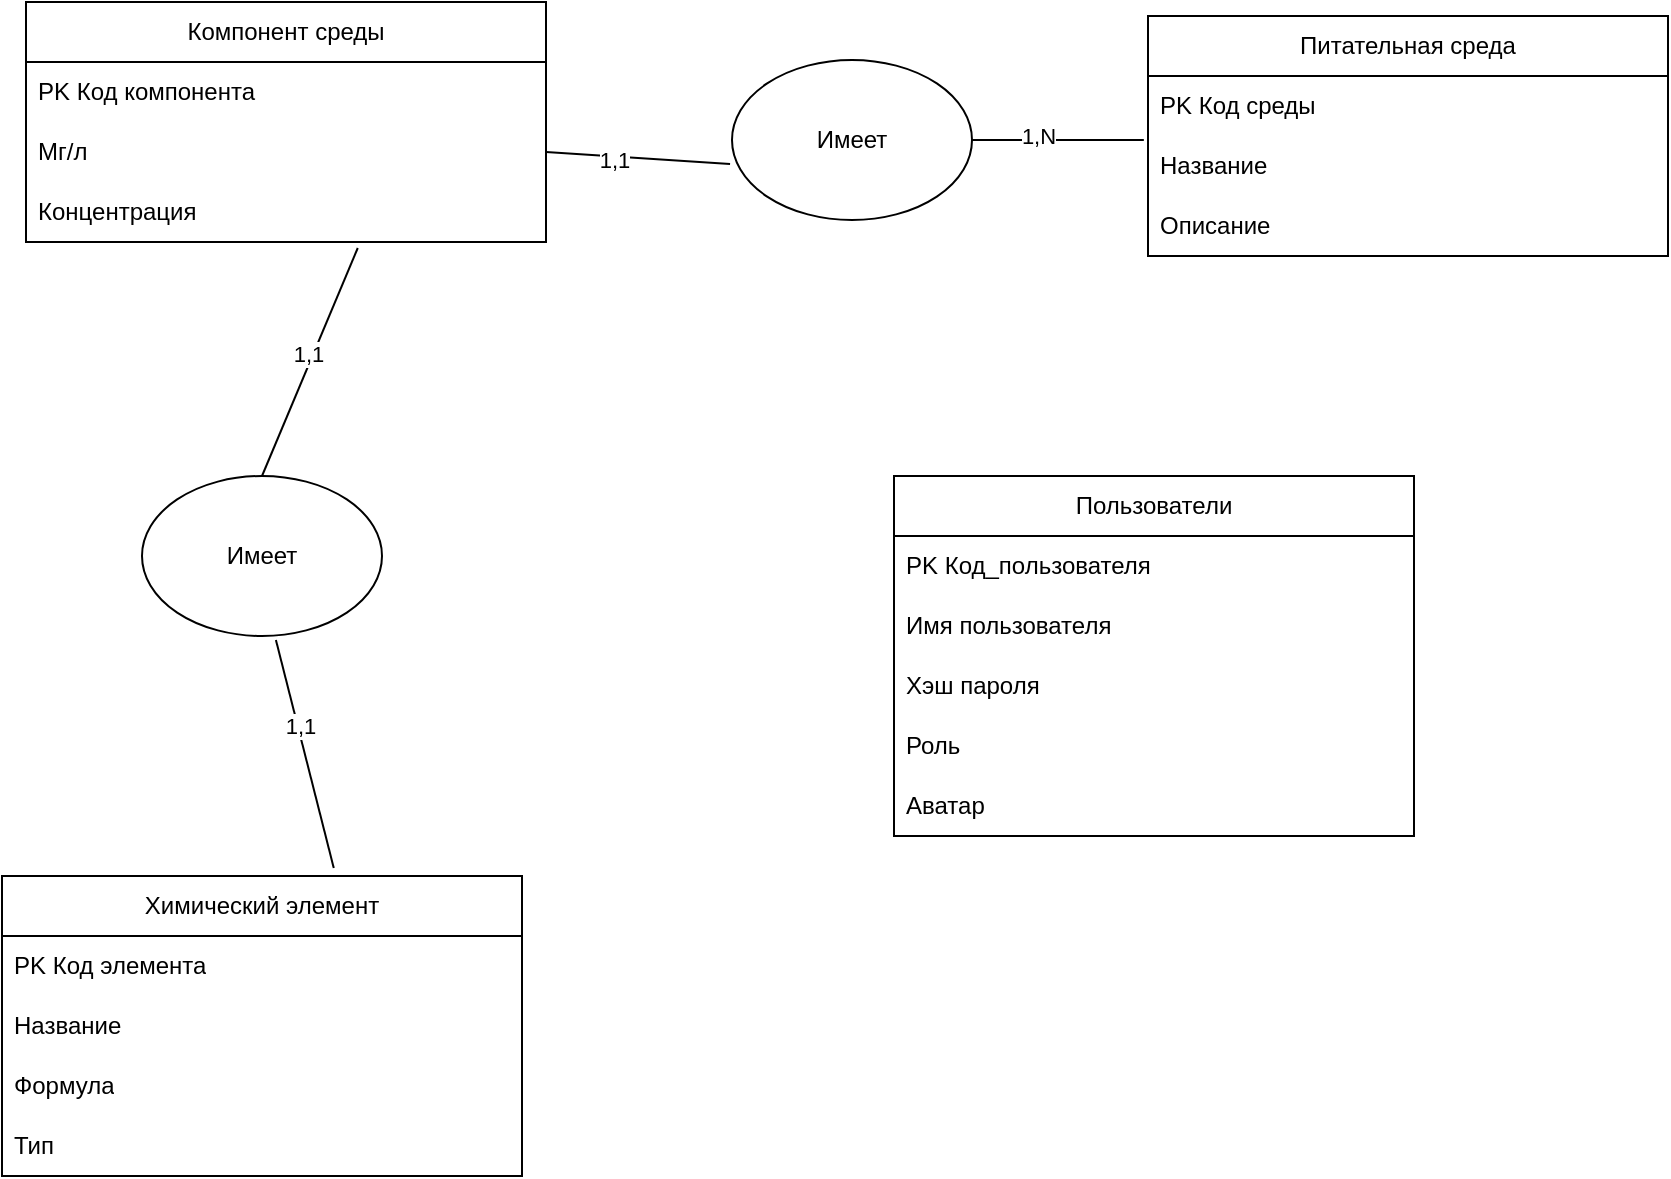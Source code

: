 <mxfile version="22.1.11" type="github">
  <diagram name="Page-1" id="AwYpYXXlwSJVcpRkPnyy">
    <mxGraphModel dx="1400" dy="738" grid="0" gridSize="10" guides="1" tooltips="1" connect="1" arrows="1" fold="1" page="1" pageScale="1" pageWidth="850" pageHeight="1100" math="0" shadow="0">
      <root>
        <mxCell id="0" />
        <mxCell id="1" parent="0" />
        <mxCell id="7SZm2HDbBHG98LXLnaz_-9" value="Химический элемент" style="swimlane;fontStyle=0;childLayout=stackLayout;horizontal=1;startSize=30;horizontalStack=0;resizeParent=1;resizeParentMax=0;resizeLast=0;collapsible=1;marginBottom=0;whiteSpace=wrap;html=1;" vertex="1" parent="1">
          <mxGeometry x="17" y="570" width="260" height="150" as="geometry" />
        </mxCell>
        <mxCell id="7SZm2HDbBHG98LXLnaz_-10" value="PK Код элемента" style="text;strokeColor=none;fillColor=none;align=left;verticalAlign=middle;spacingLeft=4;spacingRight=4;overflow=hidden;points=[[0,0.5],[1,0.5]];portConstraint=eastwest;rotatable=0;whiteSpace=wrap;html=1;" vertex="1" parent="7SZm2HDbBHG98LXLnaz_-9">
          <mxGeometry y="30" width="260" height="30" as="geometry" />
        </mxCell>
        <mxCell id="7SZm2HDbBHG98LXLnaz_-11" value="&lt;div&gt;Название&lt;/div&gt;" style="text;strokeColor=none;fillColor=none;align=left;verticalAlign=middle;spacingLeft=4;spacingRight=4;overflow=hidden;points=[[0,0.5],[1,0.5]];portConstraint=eastwest;rotatable=0;whiteSpace=wrap;html=1;" vertex="1" parent="7SZm2HDbBHG98LXLnaz_-9">
          <mxGeometry y="60" width="260" height="30" as="geometry" />
        </mxCell>
        <mxCell id="7SZm2HDbBHG98LXLnaz_-12" value="Формула" style="text;strokeColor=none;fillColor=none;align=left;verticalAlign=middle;spacingLeft=4;spacingRight=4;overflow=hidden;points=[[0,0.5],[1,0.5]];portConstraint=eastwest;rotatable=0;whiteSpace=wrap;html=1;" vertex="1" parent="7SZm2HDbBHG98LXLnaz_-9">
          <mxGeometry y="90" width="260" height="30" as="geometry" />
        </mxCell>
        <mxCell id="7SZm2HDbBHG98LXLnaz_-25" value="Тип" style="text;strokeColor=none;fillColor=none;align=left;verticalAlign=middle;spacingLeft=4;spacingRight=4;overflow=hidden;points=[[0,0.5],[1,0.5]];portConstraint=eastwest;rotatable=0;whiteSpace=wrap;html=1;" vertex="1" parent="7SZm2HDbBHG98LXLnaz_-9">
          <mxGeometry y="120" width="260" height="30" as="geometry" />
        </mxCell>
        <mxCell id="7SZm2HDbBHG98LXLnaz_-13" value="Питательная среда" style="swimlane;fontStyle=0;childLayout=stackLayout;horizontal=1;startSize=30;horizontalStack=0;resizeParent=1;resizeParentMax=0;resizeLast=0;collapsible=1;marginBottom=0;whiteSpace=wrap;html=1;" vertex="1" parent="1">
          <mxGeometry x="590" y="140" width="260" height="120" as="geometry" />
        </mxCell>
        <mxCell id="7SZm2HDbBHG98LXLnaz_-14" value="PK Код среды" style="text;strokeColor=none;fillColor=none;align=left;verticalAlign=middle;spacingLeft=4;spacingRight=4;overflow=hidden;points=[[0,0.5],[1,0.5]];portConstraint=eastwest;rotatable=0;whiteSpace=wrap;html=1;" vertex="1" parent="7SZm2HDbBHG98LXLnaz_-13">
          <mxGeometry y="30" width="260" height="30" as="geometry" />
        </mxCell>
        <mxCell id="7SZm2HDbBHG98LXLnaz_-15" value="Название" style="text;strokeColor=none;fillColor=none;align=left;verticalAlign=middle;spacingLeft=4;spacingRight=4;overflow=hidden;points=[[0,0.5],[1,0.5]];portConstraint=eastwest;rotatable=0;whiteSpace=wrap;html=1;" vertex="1" parent="7SZm2HDbBHG98LXLnaz_-13">
          <mxGeometry y="60" width="260" height="30" as="geometry" />
        </mxCell>
        <mxCell id="7SZm2HDbBHG98LXLnaz_-16" value="Описание" style="text;strokeColor=none;fillColor=none;align=left;verticalAlign=middle;spacingLeft=4;spacingRight=4;overflow=hidden;points=[[0,0.5],[1,0.5]];portConstraint=eastwest;rotatable=0;whiteSpace=wrap;html=1;" vertex="1" parent="7SZm2HDbBHG98LXLnaz_-13">
          <mxGeometry y="90" width="260" height="30" as="geometry" />
        </mxCell>
        <mxCell id="7SZm2HDbBHG98LXLnaz_-17" value="Компонент среды" style="swimlane;fontStyle=0;childLayout=stackLayout;horizontal=1;startSize=30;horizontalStack=0;resizeParent=1;resizeParentMax=0;resizeLast=0;collapsible=1;marginBottom=0;whiteSpace=wrap;html=1;" vertex="1" parent="1">
          <mxGeometry x="29" y="133" width="260" height="120" as="geometry" />
        </mxCell>
        <mxCell id="7SZm2HDbBHG98LXLnaz_-18" value="PK Код компонента" style="text;strokeColor=none;fillColor=none;align=left;verticalAlign=middle;spacingLeft=4;spacingRight=4;overflow=hidden;points=[[0,0.5],[1,0.5]];portConstraint=eastwest;rotatable=0;whiteSpace=wrap;html=1;" vertex="1" parent="7SZm2HDbBHG98LXLnaz_-17">
          <mxGeometry y="30" width="260" height="30" as="geometry" />
        </mxCell>
        <mxCell id="7SZm2HDbBHG98LXLnaz_-19" value="Мг/л" style="text;strokeColor=none;fillColor=none;align=left;verticalAlign=middle;spacingLeft=4;spacingRight=4;overflow=hidden;points=[[0,0.5],[1,0.5]];portConstraint=eastwest;rotatable=0;whiteSpace=wrap;html=1;" vertex="1" parent="7SZm2HDbBHG98LXLnaz_-17">
          <mxGeometry y="60" width="260" height="30" as="geometry" />
        </mxCell>
        <mxCell id="7SZm2HDbBHG98LXLnaz_-20" value="Концентрация" style="text;strokeColor=none;fillColor=none;align=left;verticalAlign=middle;spacingLeft=4;spacingRight=4;overflow=hidden;points=[[0,0.5],[1,0.5]];portConstraint=eastwest;rotatable=0;whiteSpace=wrap;html=1;" vertex="1" parent="7SZm2HDbBHG98LXLnaz_-17">
          <mxGeometry y="90" width="260" height="30" as="geometry" />
        </mxCell>
        <mxCell id="7SZm2HDbBHG98LXLnaz_-21" value="Пользователи" style="swimlane;fontStyle=0;childLayout=stackLayout;horizontal=1;startSize=30;horizontalStack=0;resizeParent=1;resizeParentMax=0;resizeLast=0;collapsible=1;marginBottom=0;whiteSpace=wrap;html=1;" vertex="1" parent="1">
          <mxGeometry x="463" y="370" width="260" height="180" as="geometry" />
        </mxCell>
        <mxCell id="7SZm2HDbBHG98LXLnaz_-22" value="PK Код_пользователя" style="text;strokeColor=none;fillColor=none;align=left;verticalAlign=middle;spacingLeft=4;spacingRight=4;overflow=hidden;points=[[0,0.5],[1,0.5]];portConstraint=eastwest;rotatable=0;whiteSpace=wrap;html=1;" vertex="1" parent="7SZm2HDbBHG98LXLnaz_-21">
          <mxGeometry y="30" width="260" height="30" as="geometry" />
        </mxCell>
        <mxCell id="7SZm2HDbBHG98LXLnaz_-23" value="Имя пользователя" style="text;strokeColor=none;fillColor=none;align=left;verticalAlign=middle;spacingLeft=4;spacingRight=4;overflow=hidden;points=[[0,0.5],[1,0.5]];portConstraint=eastwest;rotatable=0;whiteSpace=wrap;html=1;" vertex="1" parent="7SZm2HDbBHG98LXLnaz_-21">
          <mxGeometry y="60" width="260" height="30" as="geometry" />
        </mxCell>
        <mxCell id="7SZm2HDbBHG98LXLnaz_-24" value="Хэш пароля" style="text;strokeColor=none;fillColor=none;align=left;verticalAlign=middle;spacingLeft=4;spacingRight=4;overflow=hidden;points=[[0,0.5],[1,0.5]];portConstraint=eastwest;rotatable=0;whiteSpace=wrap;html=1;" vertex="1" parent="7SZm2HDbBHG98LXLnaz_-21">
          <mxGeometry y="90" width="260" height="30" as="geometry" />
        </mxCell>
        <mxCell id="7SZm2HDbBHG98LXLnaz_-27" value="Роль" style="text;strokeColor=none;fillColor=none;align=left;verticalAlign=middle;spacingLeft=4;spacingRight=4;overflow=hidden;points=[[0,0.5],[1,0.5]];portConstraint=eastwest;rotatable=0;whiteSpace=wrap;html=1;" vertex="1" parent="7SZm2HDbBHG98LXLnaz_-21">
          <mxGeometry y="120" width="260" height="30" as="geometry" />
        </mxCell>
        <mxCell id="7SZm2HDbBHG98LXLnaz_-26" value="Аватар" style="text;strokeColor=none;fillColor=none;align=left;verticalAlign=middle;spacingLeft=4;spacingRight=4;overflow=hidden;points=[[0,0.5],[1,0.5]];portConstraint=eastwest;rotatable=0;whiteSpace=wrap;html=1;" vertex="1" parent="7SZm2HDbBHG98LXLnaz_-21">
          <mxGeometry y="150" width="260" height="30" as="geometry" />
        </mxCell>
        <mxCell id="7SZm2HDbBHG98LXLnaz_-28" value="Имеет" style="ellipse;whiteSpace=wrap;html=1;" vertex="1" parent="1">
          <mxGeometry x="382" y="162" width="120" height="80" as="geometry" />
        </mxCell>
        <mxCell id="7SZm2HDbBHG98LXLnaz_-29" value="" style="endArrow=none;html=1;rounded=0;exitX=1;exitY=0.5;exitDx=0;exitDy=0;entryX=-0.008;entryY=0.65;entryDx=0;entryDy=0;entryPerimeter=0;" edge="1" parent="1" source="7SZm2HDbBHG98LXLnaz_-19" target="7SZm2HDbBHG98LXLnaz_-28">
          <mxGeometry width="50" height="50" relative="1" as="geometry">
            <mxPoint x="270" y="240" as="sourcePoint" />
            <mxPoint x="320" y="190" as="targetPoint" />
          </mxGeometry>
        </mxCell>
        <mxCell id="7SZm2HDbBHG98LXLnaz_-36" value="1,1" style="edgeLabel;html=1;align=center;verticalAlign=middle;resizable=0;points=[];" vertex="1" connectable="0" parent="7SZm2HDbBHG98LXLnaz_-29">
          <mxGeometry x="-0.268" y="-2" relative="1" as="geometry">
            <mxPoint as="offset" />
          </mxGeometry>
        </mxCell>
        <mxCell id="7SZm2HDbBHG98LXLnaz_-31" value="" style="endArrow=none;html=1;rounded=0;entryX=-0.008;entryY=1.067;entryDx=0;entryDy=0;entryPerimeter=0;" edge="1" parent="1" source="7SZm2HDbBHG98LXLnaz_-28" target="7SZm2HDbBHG98LXLnaz_-14">
          <mxGeometry width="50" height="50" relative="1" as="geometry">
            <mxPoint x="450" y="230" as="sourcePoint" />
            <mxPoint x="500" y="180" as="targetPoint" />
          </mxGeometry>
        </mxCell>
        <mxCell id="7SZm2HDbBHG98LXLnaz_-37" value="1,N" style="edgeLabel;html=1;align=center;verticalAlign=middle;resizable=0;points=[];" vertex="1" connectable="0" parent="7SZm2HDbBHG98LXLnaz_-31">
          <mxGeometry x="-0.241" y="2" relative="1" as="geometry">
            <mxPoint as="offset" />
          </mxGeometry>
        </mxCell>
        <mxCell id="7SZm2HDbBHG98LXLnaz_-33" value="Имеет" style="ellipse;whiteSpace=wrap;html=1;" vertex="1" parent="1">
          <mxGeometry x="87" y="370" width="120" height="80" as="geometry" />
        </mxCell>
        <mxCell id="7SZm2HDbBHG98LXLnaz_-34" value="" style="endArrow=none;html=1;rounded=0;entryX=0.638;entryY=1.1;entryDx=0;entryDy=0;entryPerimeter=0;exitX=0.5;exitY=0;exitDx=0;exitDy=0;" edge="1" parent="1" source="7SZm2HDbBHG98LXLnaz_-33" target="7SZm2HDbBHG98LXLnaz_-20">
          <mxGeometry width="50" height="50" relative="1" as="geometry">
            <mxPoint x="70" y="310" as="sourcePoint" />
            <mxPoint x="120" y="260" as="targetPoint" />
          </mxGeometry>
        </mxCell>
        <mxCell id="7SZm2HDbBHG98LXLnaz_-38" value="1,1" style="edgeLabel;html=1;align=center;verticalAlign=middle;resizable=0;points=[];" vertex="1" connectable="0" parent="7SZm2HDbBHG98LXLnaz_-34">
          <mxGeometry x="0.061" y="3" relative="1" as="geometry">
            <mxPoint as="offset" />
          </mxGeometry>
        </mxCell>
        <mxCell id="7SZm2HDbBHG98LXLnaz_-35" value="" style="endArrow=none;html=1;rounded=0;entryX=0.558;entryY=1.025;entryDx=0;entryDy=0;entryPerimeter=0;exitX=0.638;exitY=-0.027;exitDx=0;exitDy=0;exitPerimeter=0;" edge="1" parent="1" source="7SZm2HDbBHG98LXLnaz_-9" target="7SZm2HDbBHG98LXLnaz_-33">
          <mxGeometry width="50" height="50" relative="1" as="geometry">
            <mxPoint x="40" y="540" as="sourcePoint" />
            <mxPoint x="90" y="490" as="targetPoint" />
          </mxGeometry>
        </mxCell>
        <mxCell id="7SZm2HDbBHG98LXLnaz_-39" value="1,1" style="edgeLabel;html=1;align=center;verticalAlign=middle;resizable=0;points=[];" vertex="1" connectable="0" parent="7SZm2HDbBHG98LXLnaz_-35">
          <mxGeometry x="0.245" y="-1" relative="1" as="geometry">
            <mxPoint as="offset" />
          </mxGeometry>
        </mxCell>
      </root>
    </mxGraphModel>
  </diagram>
</mxfile>
